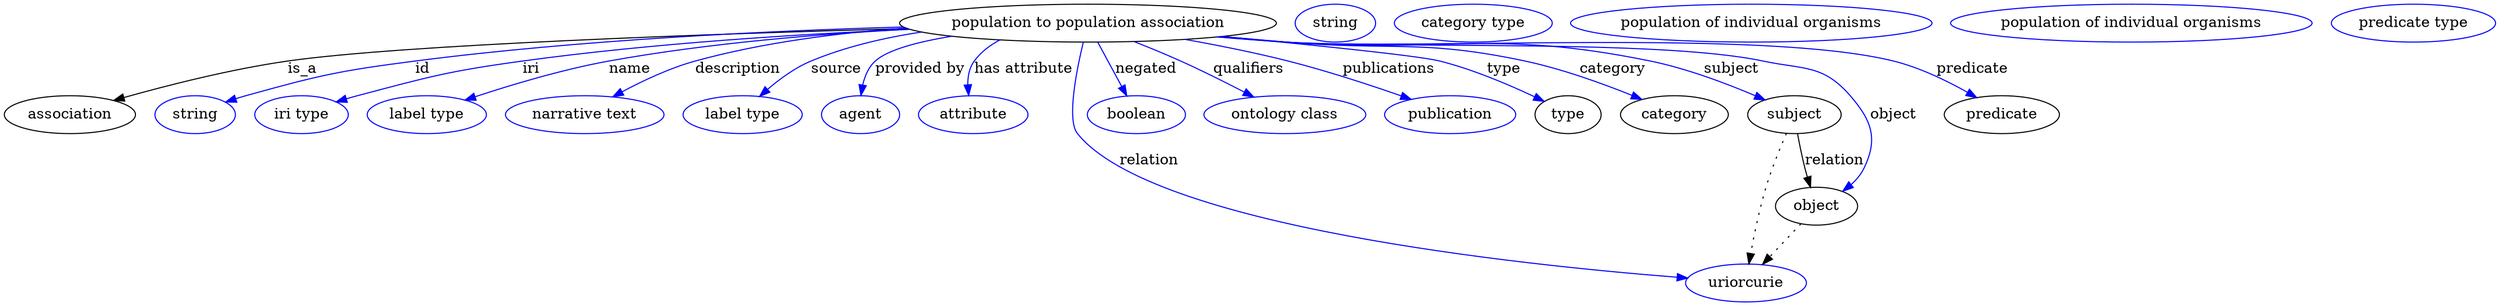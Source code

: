digraph {
	graph [bb="0,0,1908.5,283"];
	node [label="\N"];
	"population to population association"	[height=0.5,
		label="population to population association",
		pos="839.05,265",
		width=3.8635];
	association	[height=0.5,
		pos="50.046,178",
		width=1.3902];
	"population to population association" -> association	[label=is_a,
		lp="235.05,221.5",
		pos="e,84.184,191.27 705.44,259.87 552.98,254.55 313.2,244.13 224.05,229 178.92,221.34 128.83,206.22 94.024,194.6"];
	id	[color=blue,
		height=0.5,
		label=string,
		pos="149.05,178",
		width=0.84854];
	"population to population association" -> id	[color=blue,
		label=id,
		lp="330.55,221.5",
		pos="e,172.49,189.72 703.35,261.05 599.31,257.27 452.45,248.65 325.05,229 263.57,219.52 248.09,215.56 189.05,196 186.66,195.21 184.23,\
194.34 181.79,193.42",
		style=solid];
	iri	[color=blue,
		height=0.5,
		label="iri type",
		pos="234.05,178",
		width=1.011];
	"population to population association" -> iri	[color=blue,
		label=iri,
		lp="415.55,221.5",
		pos="e,262.11,189.89 707.55,259.07 622.05,254.45 508.4,245.63 409.05,229 350.68,219.23 336.54,213.61 280.05,196 277.3,195.14 274.48,194.22 \
271.65,193.26",
		style=solid];
	name	[color=blue,
		height=0.5,
		label="label type",
		pos="334.05,178",
		width=1.2638];
	"population to population association" -> name	[color=blue,
		label=name,
		lp="493.55,221.5",
		pos="e,363.79,191.66 708.39,258.82 639.3,254.21 553.4,245.49 478.05,229 441.74,221.06 401.93,206.78 373.39,195.51",
		style=solid];
	description	[color=blue,
		height=0.5,
		label="narrative text",
		pos="455.05,178",
		width=1.6068];
	"population to population association" -> description	[color=blue,
		label=description,
		lp="577.55,221.5",
		pos="e,478.14,194.77 708.16,258.89 656.98,254.18 598.37,245.36 547.05,229 525.81,222.23 503.81,210.47 486.65,200.06",
		style=solid];
	source	[color=blue,
		height=0.5,
		label="label type",
		pos="576.05,178",
		width=1.2638];
	"population to population association" -> source	[color=blue,
		label=source,
		lp="653.05,221.5",
		pos="e,590.45,195.12 723.04,255.02 693.39,249.82 662.24,241.68 635.05,229 621.28,222.58 608.15,212.06 597.79,202.33",
		style=solid];
	"provided by"	[color=blue,
		height=0.5,
		label=agent,
		pos="669.05,178",
		width=0.83048];
	"population to population association" -> "provided by"	[color=blue,
		label="provided by",
		lp="716.05,221.5",
		pos="e,669.53,196.1 747.07,251.49 719.12,245.98 693.11,238.55 683.05,229 676.72,223 673.18,214.4 671.22,206.02",
		style=solid];
	"has attribute"	[color=blue,
		height=0.5,
		label=attribute,
		pos="757.05,178",
		width=1.1193];
	"population to population association" -> "has attribute"	[color=blue,
		label="has attribute",
		lp="791.55,221.5",
		pos="e,753.02,196.13 780.74,248.65 771.8,243.78 763.68,237.39 758.05,229 753.6,222.38 752.22,214.09 752.27,206.16",
		style=solid];
	relation	[color=blue,
		height=0.5,
		label=uriorcurie,
		pos="1375,18",
		width=1.2638];
	"population to population association" -> relation	[color=blue,
		label=relation,
		lp="909.05,134.5",
		pos="e,1331.8,23.977 834.26,246.74 829.13,224.17 824.16,184.6 844.05,160 904.48,85.21 1199.1,40.765 1321.5,25.259",
		style=solid];
	negated	[color=blue,
		height=0.5,
		label=boolean,
		pos="891.05,178",
		width=1.0652];
	"population to population association" -> negated	[color=blue,
		label=negated,
		lp="890.55,221.5",
		pos="e,880.89,195.6 849.57,246.8 857.07,234.54 867.26,217.87 875.67,204.13",
		style=solid];
	qualifiers	[color=blue,
		height=0.5,
		label="ontology class",
		pos="1009,178",
		width=1.7151];
	"population to population association" -> qualifiers	[color=blue,
		label=qualifiers,
		lp="970.55,221.5",
		pos="e,981.63,194.36 876.49,247.58 889.14,241.88 903.28,235.32 916.05,229 934.89,219.66 955.53,208.65 972.57,199.34",
		style=solid];
	publications	[color=blue,
		height=0.5,
		label=publication,
		pos="1139,178",
		width=1.3902];
	"population to population association" -> publications	[color=blue,
		label=publications,
		lp="1080.5,221.5",
		pos="e,1106.9,191.94 914.1,249.82 941.36,244.11 972.28,236.98 1000,229 1033.2,219.48 1069.9,206.16 1097.2,195.67",
		style=solid];
	type	[height=0.5,
		pos="1234,178",
		width=0.75];
	"population to population association" -> type	[color=blue,
		label=type,
		lp="1173,221.5",
		pos="e,1213.8,189.96 937.62,252.26 1014.3,243.03 1109.2,231.34 1118,229 1148.7,220.92 1181.6,206.05 1204.6,194.62",
		style=solid];
	category	[height=0.5,
		pos="1320,178",
		width=1.1374];
	"population to population association" -> category	[color=blue,
		label=category,
		lp="1260.5,221.5",
		pos="e,1293.1,191.79 937.72,252.31 954.19,250.46 971.09,248.63 987.05,247 1076.7,237.86 1101.2,249.26 1189,229 1222.1,221.38 1257.9,207.26 \
1283.7,195.97",
		style=solid];
	subject	[height=0.5,
		pos="1415,178",
		width=0.99297];
	"population to population association" -> subject	[color=blue,
		label=subject,
		lp="1354.5,221.5",
		pos="e,1390.5,191.37 936.09,252.08 953.06,250.22 970.56,248.44 987.05,247 1120.6,235.35 1157.2,257.91 1288,229 1320.9,221.75 1356.3,207.18 \
1381.4,195.63",
		style=solid];
	object	[height=0.5,
		pos="1435,91",
		width=0.9027];
	"population to population association" -> object	[color=blue,
		label=object,
		lp="1495,178",
		pos="e,1454.8,105.43 935.28,251.98 952.5,250.11 970.29,248.35 987.05,247 1073.7,240.03 1293.1,247.5 1378,229 1416.4,220.65 1434.6,225.96 \
1460,196 1480.2,172.26 1484.4,155.59 1472,127 1469.8,121.72 1466.3,116.87 1462.3,112.56",
		style=solid];
	predicate	[height=0.5,
		pos="1582,178",
		width=1.1916];
	"population to population association" -> predicate	[color=blue,
		label=predicate,
		lp="1559,221.5",
		pos="e,1563.5,194.4 934.87,251.87 952.21,249.99 970.15,248.26 987.05,247 1044,242.74 1446.4,245.56 1501,229 1520.6,223.07 1540.2,211.2 \
1555.2,200.51",
		style=solid];
	association_type	[color=blue,
		height=0.5,
		label=string,
		pos="1027,265",
		width=0.84854];
	association_category	[color=blue,
		height=0.5,
		label="category type",
		pos="1134,265",
		width=1.6249];
	subject -> relation	[pos="e,1378.2,36.027 1409.3,160.08 1404.9,146.39 1398.6,126.58 1394,109 1388.6,88.036 1383.6,64.025 1380.1,46.079",
		style=dotted];
	subject -> object	[label=relation,
		lp="1447,134.5",
		pos="e,1431.1,108.89 1419.1,159.8 1421.8,148.09 1425.6,132.34 1428.7,118.97"];
	"population to population association_subject"	[color=blue,
		height=0.5,
		label="population of individual organisms",
		pos="1346,265",
		width=3.7552];
	object -> relation	[pos="e,1388.7,35.205 1421.7,74.243 1414,65.088 1404.1,53.364 1395.4,43.074",
		style=dotted];
	"population to population association_object"	[color=blue,
		height=0.5,
		label="population of individual organisms",
		pos="1634,265",
		width=3.7552];
	"population to population association_predicate"	[color=blue,
		height=0.5,
		label="predicate type",
		pos="1848,265",
		width=1.679];
}
